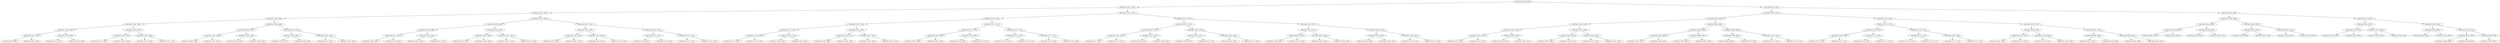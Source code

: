 digraph G{
1485169201 [label="Node{data=[4330, 4330]}"]
1485169201 -> 1206580572
1206580572 [label="Node{data=[2253, 2253]}"]
1206580572 -> 738695357
738695357 [label="Node{data=[1639, 1639]}"]
738695357 -> 3027538
3027538 [label="Node{data=[1598, 1598]}"]
3027538 -> 2009979916
2009979916 [label="Node{data=[1590, 1590]}"]
2009979916 -> 1729992636
1729992636 [label="Node{data=[1586, 1586]}"]
1729992636 -> 2001676690
2001676690 [label="Node{data=[1391, 1391]}"]
2001676690 -> 100805003
100805003 [label="Node{data=[984, 984]}"]
2001676690 -> 532068603
532068603 [label="Node{data=[1585, 1585]}"]
1729992636 -> 345865414
345865414 [label="Node{data=[1588, 1588]}"]
345865414 -> 437306494
437306494 [label="Node{data=[1587, 1587]}"]
345865414 -> 222947526
222947526 [label="Node{data=[1589, 1589]}"]
2009979916 -> 655550708
655550708 [label="Node{data=[1594, 1594]}"]
655550708 -> 1486277532
1486277532 [label="Node{data=[1592, 1592]}"]
1486277532 -> 1153025988
1153025988 [label="Node{data=[1591, 1591]}"]
1486277532 -> 108271693
108271693 [label="Node{data=[1593, 1593]}"]
655550708 -> 907089215
907089215 [label="Node{data=[1596, 1596]}"]
907089215 -> 1479926346
1479926346 [label="Node{data=[1595, 1595]}"]
907089215 -> 1379436911
1379436911 [label="Node{data=[1597, 1597]}"]
3027538 -> 1957188885
1957188885 [label="Node{data=[1606, 1606]}"]
1957188885 -> 1244536402
1244536402 [label="Node{data=[1602, 1602]}"]
1244536402 -> 1040093935
1040093935 [label="Node{data=[1600, 1600]}"]
1040093935 -> 731584462
731584462 [label="Node{data=[1599, 1599]}"]
1040093935 -> 489549653
489549653 [label="Node{data=[1601, 1601]}"]
1244536402 -> 659271212
659271212 [label="Node{data=[1604, 1604]}"]
659271212 -> 1860905408
1860905408 [label="Node{data=[1603, 1603]}"]
659271212 -> 490567348
490567348 [label="Node{data=[1605, 1605]}"]
1957188885 -> 1872258305
1872258305 [label="Node{data=[1610, 1610]}"]
1872258305 -> 366513168
366513168 [label="Node{data=[1608, 1608]}"]
366513168 -> 583668290
583668290 [label="Node{data=[1607, 1607]}"]
366513168 -> 1421101177
1421101177 [label="Node{data=[1609, 1609]}"]
1872258305 -> 2015924099
2015924099 [label="Node{data=[1612, 1612]}"]
2015924099 -> 700523674
700523674 [label="Node{data=[1611, 1611]}"]
2015924099 -> 1542155234
1542155234 [label="Node{data=[1638, 1638]}"]
738695357 -> 761923430
761923430 [label="Node{data=[1854, 1854]}"]
761923430 -> 293786079
293786079 [label="Node{data=[1846, 1846]}"]
293786079 -> 835175041
835175041 [label="Node{data=[1688, 1688]}"]
835175041 -> 838015776
838015776 [label="Node{data=[1641, 1641]}"]
838015776 -> 1281325903
1281325903 [label="Node{data=[1640, 1640]}"]
838015776 -> 1263814450
1263814450 [label="Node{data=[1642, 1642]}"]
835175041 -> 1141393171
1141393171 [label="Node{data=[1844, 1844]}"]
1141393171 -> 1837858473
1837858473 [label="Node{data=[1843, 1843]}"]
1141393171 -> 1513743700
1513743700 [label="Node{data=[1845, 1845]}"]
293786079 -> 859653366
859653366 [label="Node{data=[1850, 1850]}"]
859653366 -> 889961821
889961821 [label="Node{data=[1848, 1848]}"]
889961821 -> 63169379
63169379 [label="Node{data=[1847, 1847]}"]
889961821 -> 382055690
382055690 [label="Node{data=[1849, 1849]}"]
859653366 -> 1334204880
1334204880 [label="Node{data=[1852, 1852]}"]
1334204880 -> 663741480
663741480 [label="Node{data=[1851, 1851]}"]
1334204880 -> 994825025
994825025 [label="Node{data=[1853, 1853]}"]
761923430 -> 1920199
1920199 [label="Node{data=[2245, 2245]}"]
1920199 -> 2099826125
2099826125 [label="Node{data=[1928, 1928]}"]
2099826125 -> 626972900
626972900 [label="Node{data=[1857, 1857]}"]
626972900 -> 1080743637
1080743637 [label="Node{data=[1855, 1855]}"]
626972900 -> 712753515
712753515 [label="Node{data=[1897, 1897]}"]
2099826125 -> 294008652
294008652 [label="Node{data=[2241, 2241]}"]
294008652 -> 1120687200
1120687200 [label="Node{data=[1945, 1945]}"]
294008652 -> 1418129042
1418129042 [label="Node{data=[2244, 2244]}"]
1920199 -> 545394160
545394160 [label="Node{data=[2249, 2249]}"]
545394160 -> 10380027
10380027 [label="Node{data=[2247, 2247]}"]
10380027 -> 542202332
542202332 [label="Node{data=[2246, 2246]}"]
10380027 -> 1136705850
1136705850 [label="Node{data=[2248, 2248]}"]
545394160 -> 1931327807
1931327807 [label="Node{data=[2251, 2251]}"]
1931327807 -> 6788125
6788125 [label="Node{data=[2250, 2250]}"]
1931327807 -> 718451316
718451316 [label="Node{data=[2252, 2252]}"]
1206580572 -> 1876848389
1876848389 [label="Node{data=[2512, 2512]}"]
1876848389 -> 1897195392
1897195392 [label="Node{data=[2303, 2303]}"]
1897195392 -> 1307525827
1307525827 [label="Node{data=[2295, 2295]}"]
1307525827 -> 1913718808
1913718808 [label="Node{data=[2257, 2257]}"]
1913718808 -> 1856759576
1856759576 [label="Node{data=[2255, 2255]}"]
1856759576 -> 953492906
953492906 [label="Node{data=[2254, 2254]}"]
1856759576 -> 261849385
261849385 [label="Node{data=[2256, 2256]}"]
1913718808 -> 1966082314
1966082314 [label="Node{data=[2293, 2293]}"]
1966082314 -> 1150464915
1150464915 [label="Node{data=[2259, 2259]}"]
1966082314 -> 1442526942
1442526942 [label="Node{data=[2294, 2294]}"]
1307525827 -> 104494977
104494977 [label="Node{data=[2299, 2299]}"]
104494977 -> 1941390869
1941390869 [label="Node{data=[2297, 2297]}"]
1941390869 -> 577269211
577269211 [label="Node{data=[2296, 2296]}"]
1941390869 -> 774501006
774501006 [label="Node{data=[2298, 2298]}"]
104494977 -> 2079989429
2079989429 [label="Node{data=[2301, 2301]}"]
2079989429 -> 850683953
850683953 [label="Node{data=[2300, 2300]}"]
2079989429 -> 1398005001
1398005001 [label="Node{data=[2302, 2302]}"]
1897195392 -> 839907439
839907439 [label="Node{data=[2311, 2311]}"]
839907439 -> 422266669
422266669 [label="Node{data=[2307, 2307]}"]
422266669 -> 139416025
139416025 [label="Node{data=[2305, 2305]}"]
139416025 -> 1169780300
1169780300 [label="Node{data=[2304, 2304]}"]
139416025 -> 137902612
137902612 [label="Node{data=[2306, 2306]}"]
422266669 -> 1265178129
1265178129 [label="Node{data=[2309, 2309]}"]
1265178129 -> 962221884
962221884 [label="Node{data=[2308, 2308]}"]
1265178129 -> 933205333
933205333 [label="Node{data=[2310, 2310]}"]
839907439 -> 2118050088
2118050088 [label="Node{data=[2315, 2315]}"]
2118050088 -> 2103748960
2103748960 [label="Node{data=[2313, 2313]}"]
2103748960 -> 376234567
376234567 [label="Node{data=[2312, 2312]}"]
2103748960 -> 1569908962
1569908962 [label="Node{data=[2314, 2314]}"]
2118050088 -> 1412195801
1412195801 [label="Node{data=[2377, 2377]}"]
1412195801 -> 215738773
215738773 [label="Node{data=[2347, 2347]}"]
1412195801 -> 2111069331
2111069331 [label="Node{data=[2408, 2408]}"]
1876848389 -> 927690291
927690291 [label="Node{data=[4179, 4179]}"]
927690291 -> 8312750
8312750 [label="Node{data=[3511, 3511]}"]
8312750 -> 1404703093
1404703093 [label="Node{data=[2973, 2973]}"]
1404703093 -> 215351125
215351125 [label="Node{data=[2610, 2610]}"]
215351125 -> 1610818058
1610818058 [label="Node{data=[2527, 2527]}"]
215351125 -> 381045251
381045251 [label="Node{data=[2972, 2972]}"]
1404703093 -> 361021465
361021465 [label="Node{data=[3167, 3167]}"]
361021465 -> 914930347
914930347 [label="Node{data=[2974, 2974]}"]
361021465 -> 1340267778
1340267778 [label="Node{data=[3169, 3169]}"]
8312750 -> 1805672623
1805672623 [label="Node{data=[3863, 3863]}"]
1805672623 -> 1477964234
1477964234 [label="Node{data=[3574, 3574]}"]
1477964234 -> 725177729
725177729 [label="Node{data=[3563, 3563]}"]
1477964234 -> 1919584041
1919584041 [label="Node{data=[3592, 3592]}"]
1805672623 -> 438772947
438772947 [label="Node{data=[4134, 4134]}"]
438772947 -> 2111381500
2111381500 [label="Node{data=[3881, 3881]}"]
438772947 -> 472766619
472766619 [label="Node{data=[4145, 4145]}"]
927690291 -> 987252728
987252728 [label="Node{data=[4187, 4187]}"]
987252728 -> 435875276
435875276 [label="Node{data=[4183, 4183]}"]
435875276 -> 745089008
745089008 [label="Node{data=[4181, 4181]}"]
745089008 -> 1592970214
1592970214 [label="Node{data=[4180, 4180]}"]
745089008 -> 644718663
644718663 [label="Node{data=[4182, 4182]}"]
435875276 -> 1756872139
1756872139 [label="Node{data=[4185, 4185]}"]
1756872139 -> 226771338
226771338 [label="Node{data=[4184, 4184]}"]
1756872139 -> 1172379175
1172379175 [label="Node{data=[4186, 4186]}"]
987252728 -> 247855428
247855428 [label="Node{data=[4191, 4191]}"]
247855428 -> 1531532466
1531532466 [label="Node{data=[4189, 4189]}"]
1531532466 -> 1961805376
1961805376 [label="Node{data=[4188, 4188]}"]
1531532466 -> 963884756
963884756 [label="Node{data=[4190, 4190]}"]
247855428 -> 417167207
417167207 [label="Node{data=[4208, 4208]}"]
417167207 -> 153115658
153115658 [label="Node{data=[4192, 4192]}"]
417167207 -> 201213864
201213864 [label="Node{data=[4241, 4241]}"]
1485169201 -> 790598933
790598933 [label="Node{data=[4831, 4831]}"]
790598933 -> 1552595422
1552595422 [label="Node{data=[4704, 4704]}"]
1552595422 -> 1463905865
1463905865 [label="Node{data=[4656, 4656]}"]
1463905865 -> 779857934
779857934 [label="Node{data=[4338, 4338]}"]
779857934 -> 2099199977
2099199977 [label="Node{data=[4334, 4334]}"]
2099199977 -> 1959931357
1959931357 [label="Node{data=[4332, 4332]}"]
1959931357 -> 675100200
675100200 [label="Node{data=[4331, 4331]}"]
1959931357 -> 1530206433
1530206433 [label="Node{data=[4333, 4333]}"]
2099199977 -> 1607566361
1607566361 [label="Node{data=[4336, 4336]}"]
1607566361 -> 982054651
982054651 [label="Node{data=[4335, 4335]}"]
1607566361 -> 2068126708
2068126708 [label="Node{data=[4337, 4337]}"]
779857934 -> 138733165
138733165 [label="Node{data=[4342, 4342]}"]
138733165 -> 1533434416
1533434416 [label="Node{data=[4340, 4340]}"]
1533434416 -> 648302729
648302729 [label="Node{data=[4339, 4339]}"]
1533434416 -> 1978496274
1978496274 [label="Node{data=[4341, 4341]}"]
138733165 -> 1521848908
1521848908 [label="Node{data=[4344, 4344]}"]
1521848908 -> 871097584
871097584 [label="Node{data=[4343, 4343]}"]
1521848908 -> 936368668
936368668 [label="Node{data=[4345, 4345]}"]
1463905865 -> 689208338
689208338 [label="Node{data=[4664, 4664]}"]
689208338 -> 1598405774
1598405774 [label="Node{data=[4660, 4660]}"]
1598405774 -> 870649842
870649842 [label="Node{data=[4658, 4658]}"]
870649842 -> 2058566824
2058566824 [label="Node{data=[4657, 4657]}"]
870649842 -> 1884109568
1884109568 [label="Node{data=[4659, 4659]}"]
1598405774 -> 35539019
35539019 [label="Node{data=[4662, 4662]}"]
35539019 -> 421481829
421481829 [label="Node{data=[4661, 4661]}"]
35539019 -> 2049602706
2049602706 [label="Node{data=[4663, 4663]}"]
689208338 -> 1663485420
1663485420 [label="Node{data=[4668, 4668]}"]
1663485420 -> 327845331
327845331 [label="Node{data=[4666, 4666]}"]
327845331 -> 1889371810
1889371810 [label="Node{data=[4665, 4665]}"]
327845331 -> 1505424071
1505424071 [label="Node{data=[4667, 4667]}"]
1663485420 -> 216421817
216421817 [label="Node{data=[4702, 4702]}"]
216421817 -> 1267068395
1267068395 [label="Node{data=[4701, 4701]}"]
216421817 -> 1462880943
1462880943 [label="Node{data=[4703, 4703]}"]
1552595422 -> 1502819908
1502819908 [label="Node{data=[4782, 4782]}"]
1502819908 -> 1743186770
1743186770 [label="Node{data=[4712, 4712]}"]
1743186770 -> 65583344
65583344 [label="Node{data=[4708, 4708]}"]
65583344 -> 1523941008
1523941008 [label="Node{data=[4706, 4706]}"]
1523941008 -> 439636632
439636632 [label="Node{data=[4705, 4705]}"]
1523941008 -> 1255708407
1255708407 [label="Node{data=[4707, 4707]}"]
65583344 -> 204572772
204572772 [label="Node{data=[4710, 4710]}"]
204572772 -> 2103527052
2103527052 [label="Node{data=[4709, 4709]}"]
204572772 -> 1165585194
1165585194 [label="Node{data=[4711, 4711]}"]
1743186770 -> 1268261468
1268261468 [label="Node{data=[4716, 4716]}"]
1268261468 -> 1273684451
1273684451 [label="Node{data=[4714, 4714]}"]
1273684451 -> 1011387188
1011387188 [label="Node{data=[4713, 4713]}"]
1273684451 -> 853972908
853972908 [label="Node{data=[4715, 4715]}"]
1268261468 -> 946260334
946260334 [label="Node{data=[4780, 4780]}"]
946260334 -> 606061176
606061176 [label="Node{data=[4717, 4717]}"]
946260334 -> 1551301860
1551301860 [label="Node{data=[4781, 4781]}"]
1502819908 -> 1521179441
1521179441 [label="Node{data=[4790, 4790]}"]
1521179441 -> 1409864883
1409864883 [label="Node{data=[4786, 4786]}"]
1409864883 -> 249483336
249483336 [label="Node{data=[4784, 4784]}"]
249483336 -> 1705282731
1705282731 [label="Node{data=[4783, 4783]}"]
249483336 -> 1700143613
1700143613 [label="Node{data=[4785, 4785]}"]
1409864883 -> 2011815080
2011815080 [label="Node{data=[4788, 4788]}"]
2011815080 -> 265096845
265096845 [label="Node{data=[4787, 4787]}"]
2011815080 -> 1313671691
1313671691 [label="Node{data=[4789, 4789]}"]
1521179441 -> 440435702
440435702 [label="Node{data=[4807, 4807]}"]
440435702 -> 603259018
603259018 [label="Node{data=[4805, 4805]}"]
603259018 -> 1152113439
1152113439 [label="Node{data=[4791, 4791]}"]
603259018 -> 1645251795
1645251795 [label="Node{data=[4806, 4806]}"]
440435702 -> 2094132308
2094132308 [label="Node{data=[4809, 4809]}"]
2094132308 -> 2007716372
2007716372 [label="Node{data=[4808, 4808]}"]
2094132308 -> 1833045213
1833045213 [label="Node{data=[4810, 4810]}"]
790598933 -> 198341554
198341554 [label="Node{data=[5983, 5983]}"]
198341554 -> 2014481872
2014481872 [label="Node{data=[4848, 4848]}"]
2014481872 -> 1426344756
1426344756 [label="Node{data=[4844, 4844]}"]
1426344756 -> 685605293
685605293 [label="Node{data=[4842, 4842]}"]
685605293 -> 805976295
805976295 [label="Node{data=[4841, 4841]}"]
685605293 -> 1553616699
1553616699 [label="Node{data=[4843, 4843]}"]
1426344756 -> 733012599
733012599 [label="Node{data=[4846, 4846]}"]
733012599 -> 1864683077
1864683077 [label="Node{data=[4845, 4845]}"]
733012599 -> 243801670
243801670 [label="Node{data=[4847, 4847]}"]
2014481872 -> 6650683
6650683 [label="Node{data=[4852, 4852]}"]
6650683 -> 753570330
753570330 [label="Node{data=[4850, 4850]}"]
753570330 -> 1702180644
1702180644 [label="Node{data=[4849, 4849]}"]
753570330 -> 734097378
734097378 [label="Node{data=[4851, 4851]}"]
6650683 -> 14050562
14050562 [label="Node{data=[5331, 5331]}"]
14050562 -> 2018794816
2018794816 [label="Node{data=[4853, 4853]}"]
14050562 -> 877959545
877959545 [label="Node{data=[5380, 5380]}"]
198341554 -> 340418158
340418158 [label="Node{data=[6461, 6461]}"]
340418158 -> 654821264
654821264 [label="Node{data=[6457, 6457]}"]
654821264 -> 2112036973
2112036973 [label="Node{data=[6455, 6455]}"]
2112036973 -> 1844240889
1844240889 [label="Node{data=[6454, 6454]}"]
2112036973 -> 731081476
731081476 [label="Node{data=[6456, 6456]}"]
654821264 -> 850465441
850465441 [label="Node{data=[6459, 6459]}"]
850465441 -> 1446362322
1446362322 [label="Node{data=[6458, 6458]}"]
850465441 -> 1549565124
1549565124 [label="Node{data=[6460, 6460]}"]
340418158 -> 1814554368
1814554368 [label="Node{data=[6465, 6465]}"]
1814554368 -> 1455019071
1455019071 [label="Node{data=[6463, 6463]}"]
1455019071 -> 764490006
764490006 [label="Node{data=[6462, 6462]}"]
1455019071 -> 303354428
303354428 [label="Node{data=[6464, 6464]}"]
1814554368 -> 1096296601
1096296601 [label="Node{data=[7976, 7976]}"]
1096296601 -> 1498944673
1498944673 [label="Node{data=[6467, 6467]}"]
1498944673 -> 2112194333
2112194333 [label="Node{data=[6466, 6466]}"]
1498944673 -> 1238642607
1238642607 [label="Node{data=[6468, 6468]}"]
1096296601 -> 1229511404
1229511404 [label="Node{data=[8338, 8338]}"]
1229511404 -> 1345069688
1345069688 [label="Node{data=[9007, 9007]}"]
}